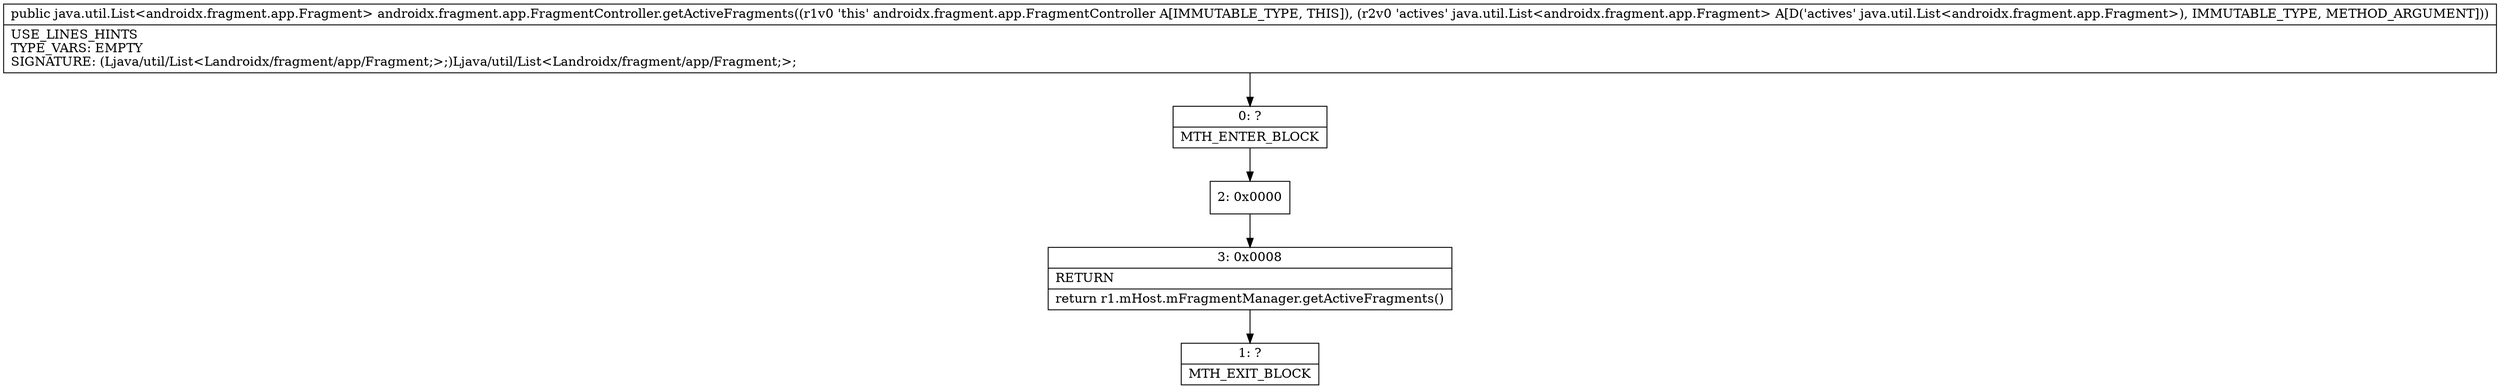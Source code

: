 digraph "CFG forandroidx.fragment.app.FragmentController.getActiveFragments(Ljava\/util\/List;)Ljava\/util\/List;" {
Node_0 [shape=record,label="{0\:\ ?|MTH_ENTER_BLOCK\l}"];
Node_2 [shape=record,label="{2\:\ 0x0000}"];
Node_3 [shape=record,label="{3\:\ 0x0008|RETURN\l|return r1.mHost.mFragmentManager.getActiveFragments()\l}"];
Node_1 [shape=record,label="{1\:\ ?|MTH_EXIT_BLOCK\l}"];
MethodNode[shape=record,label="{public java.util.List\<androidx.fragment.app.Fragment\> androidx.fragment.app.FragmentController.getActiveFragments((r1v0 'this' androidx.fragment.app.FragmentController A[IMMUTABLE_TYPE, THIS]), (r2v0 'actives' java.util.List\<androidx.fragment.app.Fragment\> A[D('actives' java.util.List\<androidx.fragment.app.Fragment\>), IMMUTABLE_TYPE, METHOD_ARGUMENT]))  | USE_LINES_HINTS\lTYPE_VARS: EMPTY\lSIGNATURE: (Ljava\/util\/List\<Landroidx\/fragment\/app\/Fragment;\>;)Ljava\/util\/List\<Landroidx\/fragment\/app\/Fragment;\>;\l}"];
MethodNode -> Node_0;Node_0 -> Node_2;
Node_2 -> Node_3;
Node_3 -> Node_1;
}

